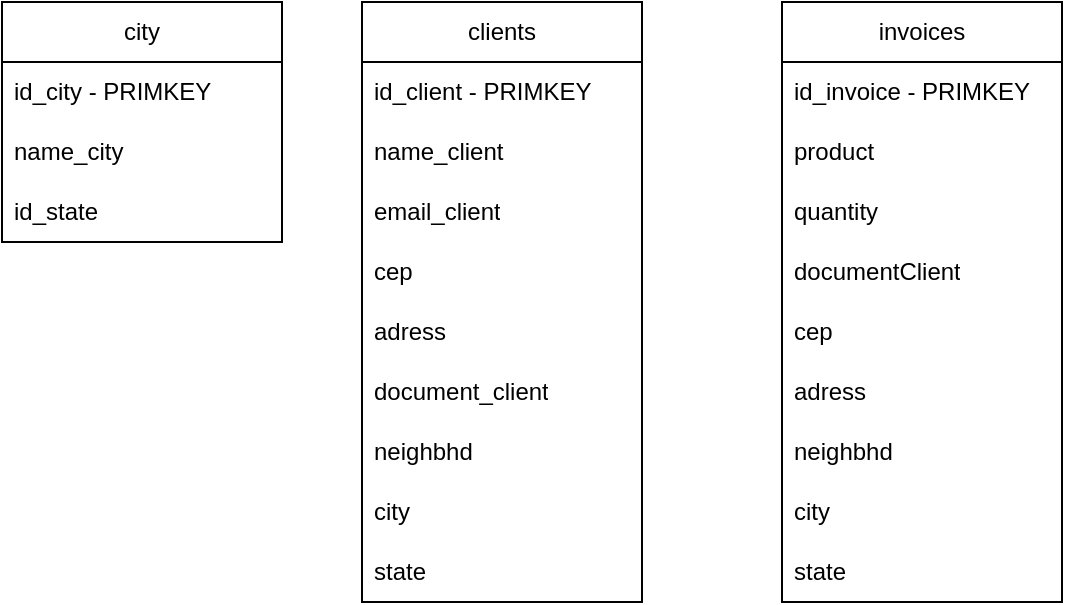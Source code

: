 <mxfile version="21.7.2" type="github">
  <diagram name="Página-1" id="6NTl3yTfYXaR90k4SxFd">
    <mxGraphModel dx="1753" dy="515" grid="1" gridSize="10" guides="1" tooltips="1" connect="1" arrows="1" fold="1" page="1" pageScale="1" pageWidth="827" pageHeight="1169" math="0" shadow="0">
      <root>
        <mxCell id="0" />
        <mxCell id="1" parent="0" />
        <mxCell id="rLScESa9vcqnTDjNc5LK-1" value="clients" style="swimlane;fontStyle=0;childLayout=stackLayout;horizontal=1;startSize=30;horizontalStack=0;resizeParent=1;resizeParentMax=0;resizeLast=0;collapsible=1;marginBottom=0;whiteSpace=wrap;html=1;" vertex="1" parent="1">
          <mxGeometry x="140" y="140" width="140" height="300" as="geometry">
            <mxRectangle x="220" y="140" width="70" height="30" as="alternateBounds" />
          </mxGeometry>
        </mxCell>
        <mxCell id="rLScESa9vcqnTDjNc5LK-4" value="id_client - PRIMKEY" style="text;strokeColor=none;fillColor=none;align=left;verticalAlign=middle;spacingLeft=4;spacingRight=4;overflow=hidden;points=[[0,0.5],[1,0.5]];portConstraint=eastwest;rotatable=0;whiteSpace=wrap;html=1;" vertex="1" parent="rLScESa9vcqnTDjNc5LK-1">
          <mxGeometry y="30" width="140" height="30" as="geometry" />
        </mxCell>
        <mxCell id="rLScESa9vcqnTDjNc5LK-2" value="name_client" style="text;strokeColor=none;fillColor=none;align=left;verticalAlign=middle;spacingLeft=4;spacingRight=4;overflow=hidden;points=[[0,0.5],[1,0.5]];portConstraint=eastwest;rotatable=0;whiteSpace=wrap;html=1;" vertex="1" parent="rLScESa9vcqnTDjNc5LK-1">
          <mxGeometry y="60" width="140" height="30" as="geometry" />
        </mxCell>
        <mxCell id="rLScESa9vcqnTDjNc5LK-3" value="email_client" style="text;strokeColor=none;fillColor=none;align=left;verticalAlign=middle;spacingLeft=4;spacingRight=4;overflow=hidden;points=[[0,0.5],[1,0.5]];portConstraint=eastwest;rotatable=0;whiteSpace=wrap;html=1;" vertex="1" parent="rLScESa9vcqnTDjNc5LK-1">
          <mxGeometry y="90" width="140" height="30" as="geometry" />
        </mxCell>
        <mxCell id="rLScESa9vcqnTDjNc5LK-5" value="cep" style="text;strokeColor=none;fillColor=none;align=left;verticalAlign=middle;spacingLeft=4;spacingRight=4;overflow=hidden;points=[[0,0.5],[1,0.5]];portConstraint=eastwest;rotatable=0;whiteSpace=wrap;html=1;" vertex="1" parent="rLScESa9vcqnTDjNc5LK-1">
          <mxGeometry y="120" width="140" height="30" as="geometry" />
        </mxCell>
        <mxCell id="rLScESa9vcqnTDjNc5LK-6" value="adress" style="text;strokeColor=none;fillColor=none;align=left;verticalAlign=middle;spacingLeft=4;spacingRight=4;overflow=hidden;points=[[0,0.5],[1,0.5]];portConstraint=eastwest;rotatable=0;whiteSpace=wrap;html=1;" vertex="1" parent="rLScESa9vcqnTDjNc5LK-1">
          <mxGeometry y="150" width="140" height="30" as="geometry" />
        </mxCell>
        <mxCell id="rLScESa9vcqnTDjNc5LK-7" value="document_client" style="text;strokeColor=none;fillColor=none;align=left;verticalAlign=middle;spacingLeft=4;spacingRight=4;overflow=hidden;points=[[0,0.5],[1,0.5]];portConstraint=eastwest;rotatable=0;whiteSpace=wrap;html=1;" vertex="1" parent="rLScESa9vcqnTDjNc5LK-1">
          <mxGeometry y="180" width="140" height="30" as="geometry" />
        </mxCell>
        <mxCell id="rLScESa9vcqnTDjNc5LK-8" value="neighbhd" style="text;strokeColor=none;fillColor=none;align=left;verticalAlign=middle;spacingLeft=4;spacingRight=4;overflow=hidden;points=[[0,0.5],[1,0.5]];portConstraint=eastwest;rotatable=0;whiteSpace=wrap;html=1;" vertex="1" parent="rLScESa9vcqnTDjNc5LK-1">
          <mxGeometry y="210" width="140" height="30" as="geometry" />
        </mxCell>
        <mxCell id="rLScESa9vcqnTDjNc5LK-10" value="city" style="text;strokeColor=none;fillColor=none;align=left;verticalAlign=middle;spacingLeft=4;spacingRight=4;overflow=hidden;points=[[0,0.5],[1,0.5]];portConstraint=eastwest;rotatable=0;whiteSpace=wrap;html=1;" vertex="1" parent="rLScESa9vcqnTDjNc5LK-1">
          <mxGeometry y="240" width="140" height="30" as="geometry" />
        </mxCell>
        <mxCell id="rLScESa9vcqnTDjNc5LK-9" value="state" style="text;strokeColor=none;fillColor=none;align=left;verticalAlign=middle;spacingLeft=4;spacingRight=4;overflow=hidden;points=[[0,0.5],[1,0.5]];portConstraint=eastwest;rotatable=0;whiteSpace=wrap;html=1;" vertex="1" parent="rLScESa9vcqnTDjNc5LK-1">
          <mxGeometry y="270" width="140" height="30" as="geometry" />
        </mxCell>
        <mxCell id="rLScESa9vcqnTDjNc5LK-11" value="invoices" style="swimlane;fontStyle=0;childLayout=stackLayout;horizontal=1;startSize=30;horizontalStack=0;resizeParent=1;resizeParentMax=0;resizeLast=0;collapsible=1;marginBottom=0;whiteSpace=wrap;html=1;" vertex="1" parent="1">
          <mxGeometry x="350" y="140" width="140" height="300" as="geometry">
            <mxRectangle x="220" y="140" width="70" height="30" as="alternateBounds" />
          </mxGeometry>
        </mxCell>
        <mxCell id="rLScESa9vcqnTDjNc5LK-12" value="id_invoice - PRIMKEY" style="text;strokeColor=none;fillColor=none;align=left;verticalAlign=middle;spacingLeft=4;spacingRight=4;overflow=hidden;points=[[0,0.5],[1,0.5]];portConstraint=eastwest;rotatable=0;whiteSpace=wrap;html=1;" vertex="1" parent="rLScESa9vcqnTDjNc5LK-11">
          <mxGeometry y="30" width="140" height="30" as="geometry" />
        </mxCell>
        <mxCell id="rLScESa9vcqnTDjNc5LK-14" value="product" style="text;strokeColor=none;fillColor=none;align=left;verticalAlign=middle;spacingLeft=4;spacingRight=4;overflow=hidden;points=[[0,0.5],[1,0.5]];portConstraint=eastwest;rotatable=0;whiteSpace=wrap;html=1;" vertex="1" parent="rLScESa9vcqnTDjNc5LK-11">
          <mxGeometry y="60" width="140" height="30" as="geometry" />
        </mxCell>
        <mxCell id="rLScESa9vcqnTDjNc5LK-13" value="quantity" style="text;strokeColor=none;fillColor=none;align=left;verticalAlign=middle;spacingLeft=4;spacingRight=4;overflow=hidden;points=[[0,0.5],[1,0.5]];portConstraint=eastwest;rotatable=0;whiteSpace=wrap;html=1;" vertex="1" parent="rLScESa9vcqnTDjNc5LK-11">
          <mxGeometry y="90" width="140" height="30" as="geometry" />
        </mxCell>
        <mxCell id="rLScESa9vcqnTDjNc5LK-17" value="documentClient" style="text;strokeColor=none;fillColor=none;align=left;verticalAlign=middle;spacingLeft=4;spacingRight=4;overflow=hidden;points=[[0,0.5],[1,0.5]];portConstraint=eastwest;rotatable=0;whiteSpace=wrap;html=1;" vertex="1" parent="rLScESa9vcqnTDjNc5LK-11">
          <mxGeometry y="120" width="140" height="30" as="geometry" />
        </mxCell>
        <mxCell id="rLScESa9vcqnTDjNc5LK-15" value="cep" style="text;strokeColor=none;fillColor=none;align=left;verticalAlign=middle;spacingLeft=4;spacingRight=4;overflow=hidden;points=[[0,0.5],[1,0.5]];portConstraint=eastwest;rotatable=0;whiteSpace=wrap;html=1;" vertex="1" parent="rLScESa9vcqnTDjNc5LK-11">
          <mxGeometry y="150" width="140" height="30" as="geometry" />
        </mxCell>
        <mxCell id="rLScESa9vcqnTDjNc5LK-16" value="adress" style="text;strokeColor=none;fillColor=none;align=left;verticalAlign=middle;spacingLeft=4;spacingRight=4;overflow=hidden;points=[[0,0.5],[1,0.5]];portConstraint=eastwest;rotatable=0;whiteSpace=wrap;html=1;" vertex="1" parent="rLScESa9vcqnTDjNc5LK-11">
          <mxGeometry y="180" width="140" height="30" as="geometry" />
        </mxCell>
        <mxCell id="rLScESa9vcqnTDjNc5LK-18" value="neighbhd" style="text;strokeColor=none;fillColor=none;align=left;verticalAlign=middle;spacingLeft=4;spacingRight=4;overflow=hidden;points=[[0,0.5],[1,0.5]];portConstraint=eastwest;rotatable=0;whiteSpace=wrap;html=1;" vertex="1" parent="rLScESa9vcqnTDjNc5LK-11">
          <mxGeometry y="210" width="140" height="30" as="geometry" />
        </mxCell>
        <mxCell id="rLScESa9vcqnTDjNc5LK-19" value="city" style="text;strokeColor=none;fillColor=none;align=left;verticalAlign=middle;spacingLeft=4;spacingRight=4;overflow=hidden;points=[[0,0.5],[1,0.5]];portConstraint=eastwest;rotatable=0;whiteSpace=wrap;html=1;" vertex="1" parent="rLScESa9vcqnTDjNc5LK-11">
          <mxGeometry y="240" width="140" height="30" as="geometry" />
        </mxCell>
        <mxCell id="rLScESa9vcqnTDjNc5LK-20" value="state" style="text;strokeColor=none;fillColor=none;align=left;verticalAlign=middle;spacingLeft=4;spacingRight=4;overflow=hidden;points=[[0,0.5],[1,0.5]];portConstraint=eastwest;rotatable=0;whiteSpace=wrap;html=1;" vertex="1" parent="rLScESa9vcqnTDjNc5LK-11">
          <mxGeometry y="270" width="140" height="30" as="geometry" />
        </mxCell>
        <mxCell id="rLScESa9vcqnTDjNc5LK-21" value="city" style="swimlane;fontStyle=0;childLayout=stackLayout;horizontal=1;startSize=30;horizontalStack=0;resizeParent=1;resizeParentMax=0;resizeLast=0;collapsible=1;marginBottom=0;whiteSpace=wrap;html=1;" vertex="1" parent="1">
          <mxGeometry x="-40" y="140" width="140" height="120" as="geometry">
            <mxRectangle x="220" y="140" width="70" height="30" as="alternateBounds" />
          </mxGeometry>
        </mxCell>
        <mxCell id="rLScESa9vcqnTDjNc5LK-22" value="id_city - PRIMKEY" style="text;strokeColor=none;fillColor=none;align=left;verticalAlign=middle;spacingLeft=4;spacingRight=4;overflow=hidden;points=[[0,0.5],[1,0.5]];portConstraint=eastwest;rotatable=0;whiteSpace=wrap;html=1;" vertex="1" parent="rLScESa9vcqnTDjNc5LK-21">
          <mxGeometry y="30" width="140" height="30" as="geometry" />
        </mxCell>
        <mxCell id="rLScESa9vcqnTDjNc5LK-23" value="name_city" style="text;strokeColor=none;fillColor=none;align=left;verticalAlign=middle;spacingLeft=4;spacingRight=4;overflow=hidden;points=[[0,0.5],[1,0.5]];portConstraint=eastwest;rotatable=0;whiteSpace=wrap;html=1;" vertex="1" parent="rLScESa9vcqnTDjNc5LK-21">
          <mxGeometry y="60" width="140" height="30" as="geometry" />
        </mxCell>
        <mxCell id="rLScESa9vcqnTDjNc5LK-24" value="id_state" style="text;strokeColor=none;fillColor=none;align=left;verticalAlign=middle;spacingLeft=4;spacingRight=4;overflow=hidden;points=[[0,0.5],[1,0.5]];portConstraint=eastwest;rotatable=0;whiteSpace=wrap;html=1;" vertex="1" parent="rLScESa9vcqnTDjNc5LK-21">
          <mxGeometry y="90" width="140" height="30" as="geometry" />
        </mxCell>
      </root>
    </mxGraphModel>
  </diagram>
</mxfile>
